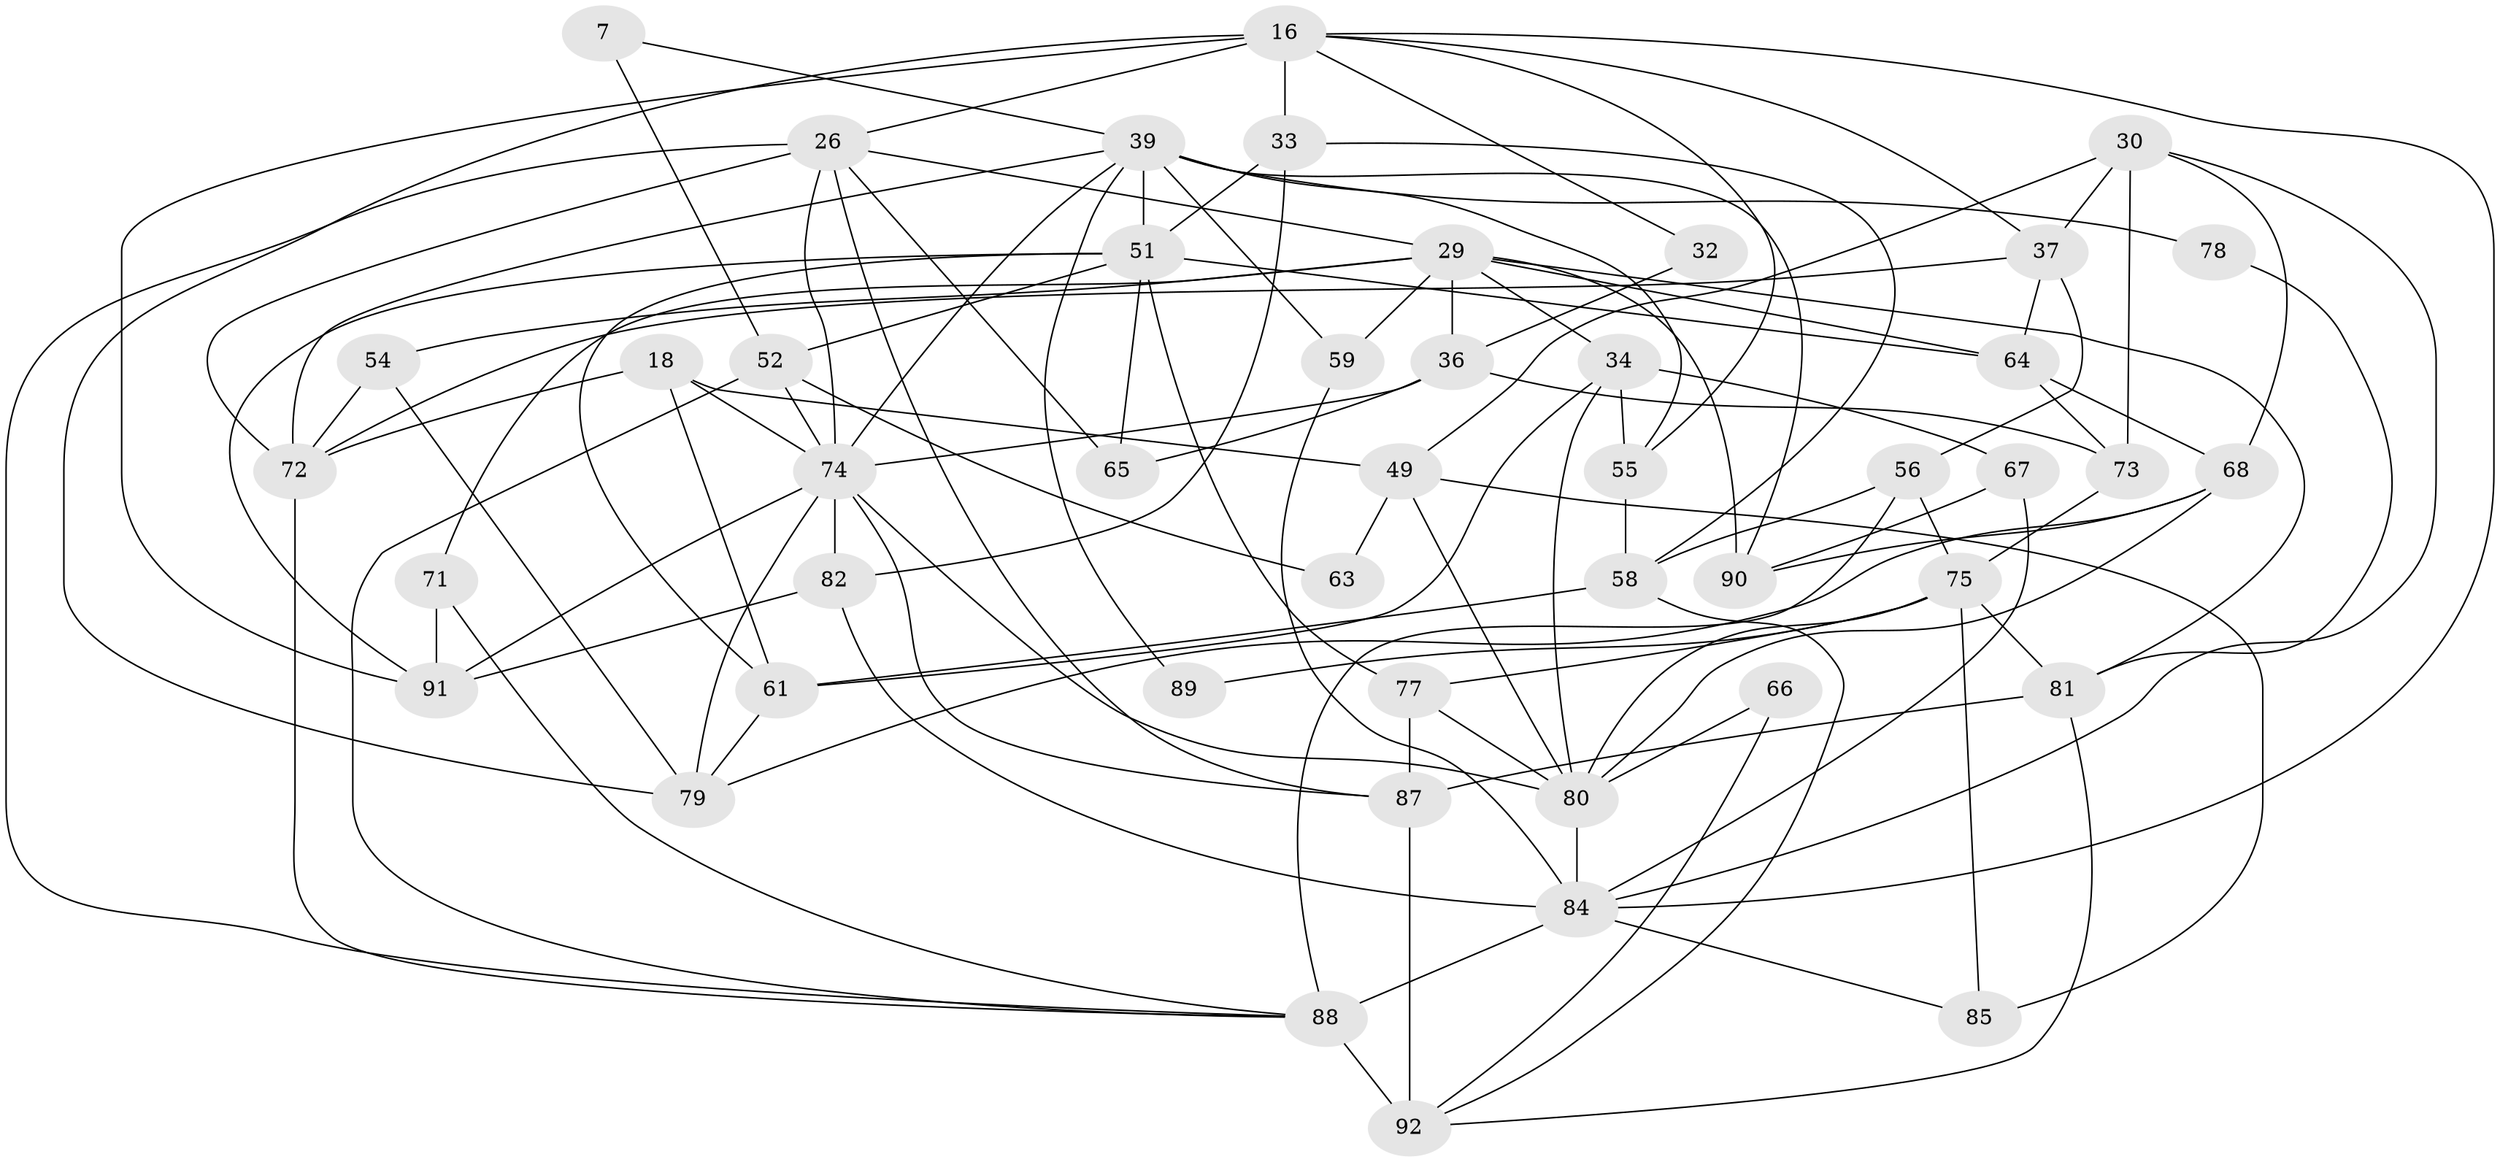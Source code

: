 // original degree distribution, {5: 0.18478260869565216, 4: 0.30434782608695654, 3: 0.2608695652173913, 7: 0.05434782608695652, 2: 0.11956521739130435, 6: 0.07608695652173914}
// Generated by graph-tools (version 1.1) at 2025/51/03/09/25 04:51:05]
// undirected, 46 vertices, 112 edges
graph export_dot {
graph [start="1"]
  node [color=gray90,style=filled];
  7;
  16 [super="+12"];
  18;
  26 [super="+21+22"];
  29 [super="+6"];
  30;
  32;
  33 [super="+28"];
  34 [super="+31"];
  36 [super="+15"];
  37;
  39 [super="+14"];
  49 [super="+46"];
  51 [super="+48+41"];
  52 [super="+45"];
  54;
  55;
  56 [super="+17+35+38"];
  58 [super="+9"];
  59;
  61;
  63;
  64 [super="+40"];
  65;
  66;
  67;
  68 [super="+4"];
  71;
  72 [super="+25"];
  73;
  74 [super="+24+27+50+47+43"];
  75 [super="+69"];
  77;
  78;
  79 [super="+76"];
  80 [super="+42+70"];
  81 [super="+53"];
  82 [super="+2+60"];
  84 [super="+83+20"];
  85 [super="+19"];
  87 [super="+3"];
  88 [super="+23+86+13"];
  89;
  90;
  91 [super="+44"];
  92 [super="+10"];
  7 -- 39;
  7 -- 52;
  16 -- 33;
  16 -- 26;
  16 -- 32;
  16 -- 55;
  16 -- 91 [weight=2];
  16 -- 37;
  16 -- 79;
  16 -- 84;
  18 -- 61;
  18 -- 49;
  18 -- 72;
  18 -- 74;
  26 -- 87;
  26 -- 72;
  26 -- 74;
  26 -- 88;
  26 -- 65;
  26 -- 29;
  29 -- 54 [weight=2];
  29 -- 71;
  29 -- 90 [weight=2];
  29 -- 64;
  29 -- 59;
  29 -- 34;
  29 -- 36;
  29 -- 81;
  30 -- 37;
  30 -- 68;
  30 -- 73;
  30 -- 49;
  30 -- 84;
  32 -- 36;
  33 -- 51 [weight=2];
  33 -- 82 [weight=2];
  33 -- 58;
  34 -- 55 [weight=2];
  34 -- 67;
  34 -- 61;
  34 -- 80;
  36 -- 73;
  36 -- 65;
  36 -- 74;
  37 -- 64;
  37 -- 56;
  37 -- 72;
  39 -- 55 [weight=2];
  39 -- 90;
  39 -- 89;
  39 -- 51;
  39 -- 72;
  39 -- 59;
  39 -- 78;
  39 -- 74 [weight=2];
  49 -- 63;
  49 -- 80;
  49 -- 85 [weight=2];
  51 -- 65 [weight=2];
  51 -- 61;
  51 -- 52;
  51 -- 91;
  51 -- 77;
  51 -- 64;
  52 -- 63;
  52 -- 88 [weight=2];
  52 -- 74;
  54 -- 72;
  54 -- 79;
  55 -- 58;
  56 -- 75 [weight=2];
  56 -- 88 [weight=2];
  56 -- 58;
  58 -- 92;
  58 -- 61;
  59 -- 84;
  61 -- 79;
  64 -- 68;
  64 -- 73;
  66 -- 92;
  66 -- 80;
  67 -- 90;
  67 -- 84;
  68 -- 90;
  68 -- 80;
  68 -- 79;
  71 -- 91;
  71 -- 88;
  72 -- 88;
  73 -- 75;
  74 -- 87;
  74 -- 91;
  74 -- 82 [weight=3];
  74 -- 80 [weight=2];
  74 -- 79;
  75 -- 77;
  75 -- 89;
  75 -- 85;
  75 -- 81;
  75 -- 80;
  77 -- 87 [weight=2];
  77 -- 80;
  78 -- 81;
  80 -- 84 [weight=2];
  81 -- 87;
  81 -- 92;
  82 -- 91;
  82 -- 84 [weight=2];
  84 -- 85 [weight=2];
  84 -- 88 [weight=3];
  87 -- 92 [weight=3];
  88 -- 92;
}
